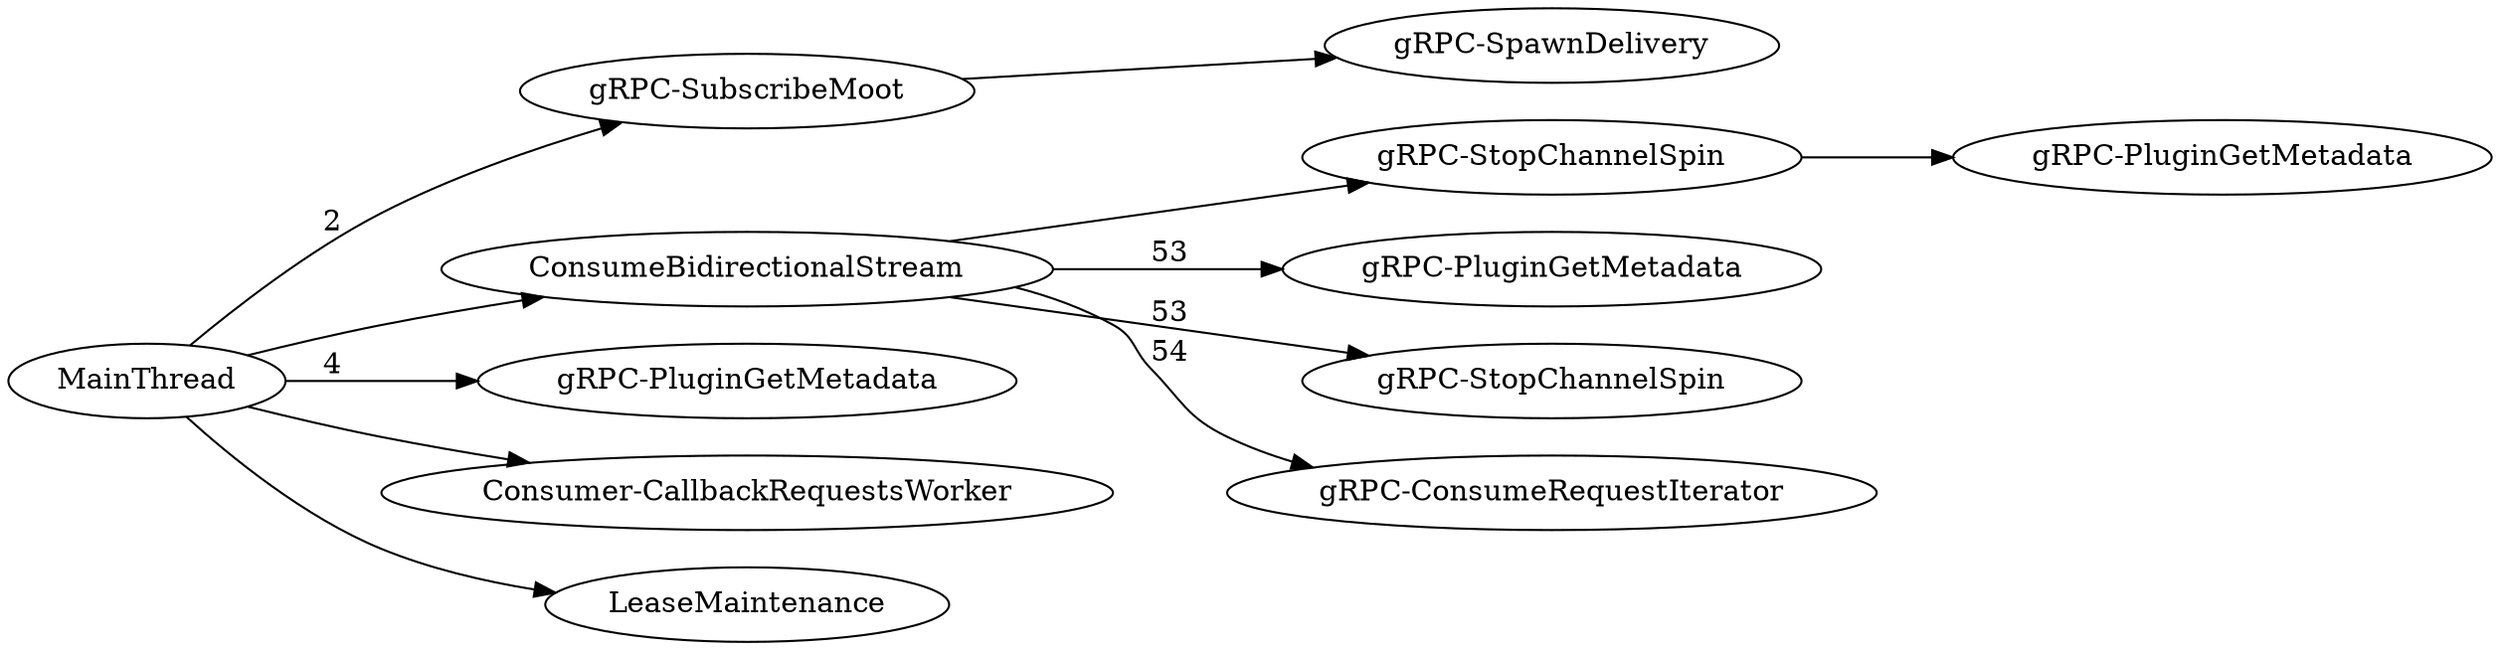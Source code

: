 digraph G {
rankdir=LR;
subgraph  {
subgraph  {
}

"Thread-gRPC-SubscribeMoot" -> "Thread-gRPC-SpawnDelivery";
}

subgraph  {
}

subgraph  {
}

subgraph  {
subgraph  {
}

subgraph  {
}

subgraph  {
}

subgraph  {
subgraph  {
}

"Thread-gRPC-StopChannelSpin+++++++++++++++++++++++++++++++++++++++++" -> "Thread-gRPC-PluginGetMetadata+++++++++++++++++++++++++++++++++++++++++++";
}

"Thread-ConsumeBidirectionalStream" -> "Thread-gRPC-PluginGetMetadata++"  [label=53];
"Thread-ConsumeBidirectionalStream" -> "Thread-gRPC-StopChannelSpin"  [label=53];
"Thread-ConsumeBidirectionalStream" -> "Thread-gRPC-ConsumeRequestIterator"  [label=54];
"Thread-ConsumeBidirectionalStream" -> "Thread-gRPC-StopChannelSpin+++++++++++++++++++++++++++++++++++++++++";
}

subgraph  {
}

MainThread -> "Thread-gRPC-SubscribeMoot"  [label=2];
MainThread -> "Thread-gRPC-PluginGetMetadata"  [label=4];
MainThread -> "Thread-Consumer-CallbackRequestsWorker";
MainThread -> "Thread-ConsumeBidirectionalStream";
MainThread -> "Thread-LeaseMaintenance";
"Thread-gRPC-StopChannelSpin" [label="gRPC-StopChannelSpin"];
"Thread-Consumer-CallbackRequestsWorker" [label="Consumer-CallbackRequestsWorker"];
"Thread-gRPC-StopChannelSpin+++++++++++++++++++++++++++++++++++++++++" [label="gRPC-StopChannelSpin"];
"Thread-gRPC-PluginGetMetadata++" [label="gRPC-PluginGetMetadata"];
"Thread-gRPC-ConsumeRequestIterator" [label="gRPC-ConsumeRequestIterator"];
"Thread-LeaseMaintenance" [label=LeaseMaintenance];
"Thread-ConsumeBidirectionalStream" [label=ConsumeBidirectionalStream];
"Thread-gRPC-PluginGetMetadata+++++++++++++++++++++++++++++++++++++++++++" [label="gRPC-PluginGetMetadata"];
"Thread-gRPC-SubscribeMoot" [label="gRPC-SubscribeMoot"];
"Thread-gRPC-SpawnDelivery" [label="gRPC-SpawnDelivery"];
"Thread-gRPC-PluginGetMetadata" [label="gRPC-PluginGetMetadata"];
}
